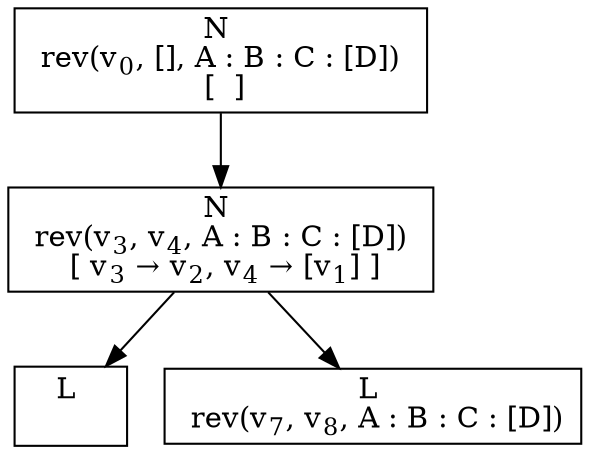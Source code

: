 digraph {
    graph [rankdir=TB
          ,bgcolor=transparent];
    node [shape=box
         ,fillcolor=white
         ,style=filled];
    0 [label=<N <BR/> rev(v<SUB>0</SUB>, [], A : B : C : [D]) <BR/>  [  ] >];
    1 [label=<N <BR/> rev(v<SUB>3</SUB>, v<SUB>4</SUB>, A : B : C : [D]) <BR/>  [ v<SUB>3</SUB> &rarr; v<SUB>2</SUB>, v<SUB>4</SUB> &rarr; [v<SUB>1</SUB>] ] >];
    2 [label=<L <BR/> >];
    3 [label=<L <BR/> rev(v<SUB>7</SUB>, v<SUB>8</SUB>, A : B : C : [D])>];
    0 -> 1 [label=""];
    1 -> 2 [label=""];
    1 -> 3 [label=""];
}